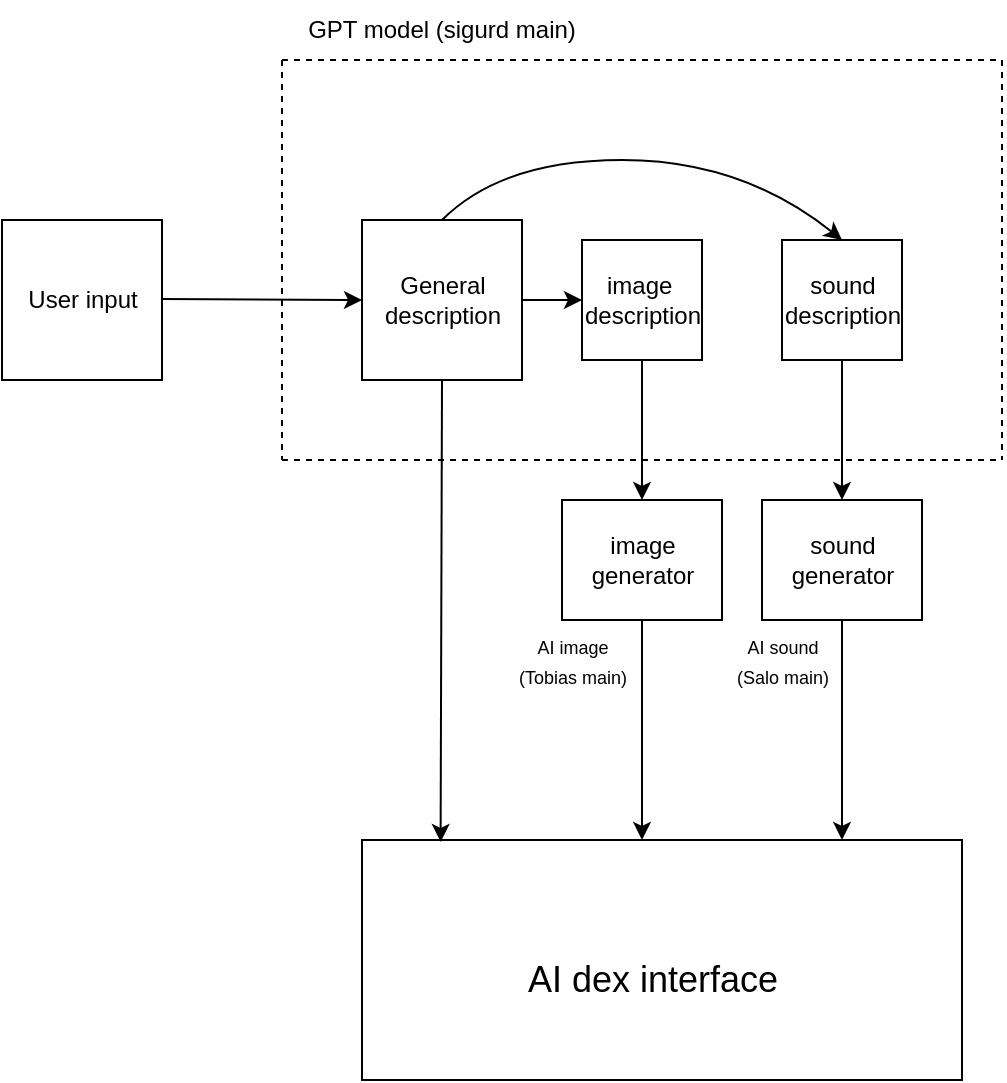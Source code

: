 <mxfile version="24.4.10" type="device">
  <diagram name="Page-1" id="g3O2ZULAyHyjXb7f7m-m">
    <mxGraphModel dx="1009" dy="542" grid="1" gridSize="10" guides="1" tooltips="1" connect="1" arrows="1" fold="1" page="1" pageScale="1" pageWidth="850" pageHeight="1100" math="0" shadow="0">
      <root>
        <mxCell id="0" />
        <mxCell id="1" parent="0" />
        <mxCell id="KrUhF1K8DrwEvhvdqPnf-1" value="" style="whiteSpace=wrap;html=1;aspect=fixed;" parent="1" vertex="1">
          <mxGeometry x="100" y="320" width="80" height="80" as="geometry" />
        </mxCell>
        <mxCell id="KrUhF1K8DrwEvhvdqPnf-4" value="" style="whiteSpace=wrap;html=1;aspect=fixed;" parent="1" vertex="1">
          <mxGeometry x="280" y="320" width="80" height="80" as="geometry" />
        </mxCell>
        <mxCell id="KrUhF1K8DrwEvhvdqPnf-5" value="" style="whiteSpace=wrap;html=1;aspect=fixed;" parent="1" vertex="1">
          <mxGeometry x="390" y="330" width="60" height="60" as="geometry" />
        </mxCell>
        <mxCell id="KrUhF1K8DrwEvhvdqPnf-6" value="" style="rounded=0;whiteSpace=wrap;html=1;" parent="1" vertex="1">
          <mxGeometry x="490" y="330" width="60" height="60" as="geometry" />
        </mxCell>
        <mxCell id="KrUhF1K8DrwEvhvdqPnf-7" value="" style="endArrow=classic;html=1;rounded=0;exitX=1;exitY=0.6;exitDx=0;exitDy=0;exitPerimeter=0;" parent="1" edge="1">
          <mxGeometry width="50" height="50" relative="1" as="geometry">
            <mxPoint x="180" y="359.44" as="sourcePoint" />
            <mxPoint x="280" y="360" as="targetPoint" />
          </mxGeometry>
        </mxCell>
        <mxCell id="KrUhF1K8DrwEvhvdqPnf-9" value="" style="endArrow=classic;html=1;rounded=0;entryX=0;entryY=0.5;entryDx=0;entryDy=0;exitX=1;exitY=0.5;exitDx=0;exitDy=0;" parent="1" source="KrUhF1K8DrwEvhvdqPnf-4" target="KrUhF1K8DrwEvhvdqPnf-5" edge="1">
          <mxGeometry width="50" height="50" relative="1" as="geometry">
            <mxPoint x="360" y="361.429" as="sourcePoint" />
            <mxPoint x="270" y="310" as="targetPoint" />
          </mxGeometry>
        </mxCell>
        <mxCell id="KrUhF1K8DrwEvhvdqPnf-12" value="" style="curved=1;endArrow=classic;html=1;rounded=0;exitX=0.5;exitY=0;exitDx=0;exitDy=0;entryX=0.5;entryY=0;entryDx=0;entryDy=0;" parent="1" source="KrUhF1K8DrwEvhvdqPnf-4" target="KrUhF1K8DrwEvhvdqPnf-6" edge="1">
          <mxGeometry width="50" height="50" relative="1" as="geometry">
            <mxPoint x="440" y="450" as="sourcePoint" />
            <mxPoint x="490" y="400" as="targetPoint" />
            <Array as="points">
              <mxPoint x="350" y="290" />
              <mxPoint x="470" y="290" />
            </Array>
          </mxGeometry>
        </mxCell>
        <mxCell id="KrUhF1K8DrwEvhvdqPnf-13" value="User input" style="text;html=1;align=center;verticalAlign=middle;resizable=0;points=[];autosize=1;strokeColor=none;fillColor=none;" parent="1" vertex="1">
          <mxGeometry x="100" y="345" width="80" height="30" as="geometry" />
        </mxCell>
        <mxCell id="KrUhF1K8DrwEvhvdqPnf-14" value="General&lt;div&gt;description&lt;/div&gt;" style="text;html=1;align=center;verticalAlign=middle;resizable=0;points=[];autosize=1;strokeColor=none;fillColor=none;" parent="1" vertex="1">
          <mxGeometry x="280" y="340" width="80" height="40" as="geometry" />
        </mxCell>
        <mxCell id="KrUhF1K8DrwEvhvdqPnf-15" value="image&amp;nbsp;&lt;div&gt;description&lt;/div&gt;" style="text;html=1;align=center;verticalAlign=middle;resizable=0;points=[];autosize=1;strokeColor=none;fillColor=none;" parent="1" vertex="1">
          <mxGeometry x="380" y="340" width="80" height="40" as="geometry" />
        </mxCell>
        <mxCell id="KrUhF1K8DrwEvhvdqPnf-16" value="sound&lt;div&gt;description&lt;/div&gt;" style="text;html=1;align=center;verticalAlign=middle;resizable=0;points=[];autosize=1;strokeColor=none;fillColor=none;" parent="1" vertex="1">
          <mxGeometry x="480" y="340" width="80" height="40" as="geometry" />
        </mxCell>
        <mxCell id="KrUhF1K8DrwEvhvdqPnf-17" value="" style="rounded=0;whiteSpace=wrap;html=1;" parent="1" vertex="1">
          <mxGeometry x="280" y="630" width="300" height="120" as="geometry" />
        </mxCell>
        <mxCell id="KrUhF1K8DrwEvhvdqPnf-18" value="" style="endArrow=classic;html=1;rounded=0;exitX=0.5;exitY=1;exitDx=0;exitDy=0;entryX=0.131;entryY=0.008;entryDx=0;entryDy=0;entryPerimeter=0;" parent="1" source="KrUhF1K8DrwEvhvdqPnf-4" target="KrUhF1K8DrwEvhvdqPnf-17" edge="1">
          <mxGeometry width="50" height="50" relative="1" as="geometry">
            <mxPoint x="310" y="450" as="sourcePoint" />
            <mxPoint x="360" y="400" as="targetPoint" />
          </mxGeometry>
        </mxCell>
        <mxCell id="KrUhF1K8DrwEvhvdqPnf-19" value="" style="rounded=0;whiteSpace=wrap;html=1;" parent="1" vertex="1">
          <mxGeometry x="380" y="460" width="80" height="60" as="geometry" />
        </mxCell>
        <mxCell id="KrUhF1K8DrwEvhvdqPnf-20" value="image&lt;div&gt;generator&lt;/div&gt;" style="text;html=1;align=center;verticalAlign=middle;resizable=0;points=[];autosize=1;strokeColor=none;fillColor=none;" parent="1" vertex="1">
          <mxGeometry x="385" y="470" width="70" height="40" as="geometry" />
        </mxCell>
        <mxCell id="KrUhF1K8DrwEvhvdqPnf-21" value="" style="rounded=0;whiteSpace=wrap;html=1;" parent="1" vertex="1">
          <mxGeometry x="480" y="460" width="80" height="60" as="geometry" />
        </mxCell>
        <mxCell id="KrUhF1K8DrwEvhvdqPnf-22" value="sound&lt;div&gt;generator&lt;/div&gt;" style="text;html=1;align=center;verticalAlign=middle;resizable=0;points=[];autosize=1;strokeColor=none;fillColor=none;" parent="1" vertex="1">
          <mxGeometry x="485" y="470" width="70" height="40" as="geometry" />
        </mxCell>
        <mxCell id="KrUhF1K8DrwEvhvdqPnf-23" value="" style="endArrow=classic;html=1;rounded=0;exitX=0.5;exitY=1;exitDx=0;exitDy=0;entryX=0.5;entryY=0;entryDx=0;entryDy=0;" parent="1" source="KrUhF1K8DrwEvhvdqPnf-5" target="KrUhF1K8DrwEvhvdqPnf-19" edge="1">
          <mxGeometry width="50" height="50" relative="1" as="geometry">
            <mxPoint x="460" y="560" as="sourcePoint" />
            <mxPoint x="510" y="510" as="targetPoint" />
          </mxGeometry>
        </mxCell>
        <mxCell id="KrUhF1K8DrwEvhvdqPnf-24" value="" style="endArrow=classic;html=1;rounded=0;exitX=0.5;exitY=1;exitDx=0;exitDy=0;" parent="1" source="KrUhF1K8DrwEvhvdqPnf-21" edge="1">
          <mxGeometry width="50" height="50" relative="1" as="geometry">
            <mxPoint x="460" y="560" as="sourcePoint" />
            <mxPoint x="520" y="630" as="targetPoint" />
          </mxGeometry>
        </mxCell>
        <mxCell id="KrUhF1K8DrwEvhvdqPnf-25" value="" style="endArrow=classic;html=1;rounded=0;exitX=0.5;exitY=1;exitDx=0;exitDy=0;entryX=0.5;entryY=0;entryDx=0;entryDy=0;" parent="1" source="KrUhF1K8DrwEvhvdqPnf-6" target="KrUhF1K8DrwEvhvdqPnf-21" edge="1">
          <mxGeometry width="50" height="50" relative="1" as="geometry">
            <mxPoint x="460" y="560" as="sourcePoint" />
            <mxPoint x="510" y="510" as="targetPoint" />
          </mxGeometry>
        </mxCell>
        <mxCell id="KrUhF1K8DrwEvhvdqPnf-26" value="" style="endArrow=classic;html=1;rounded=0;exitX=0.5;exitY=1;exitDx=0;exitDy=0;" parent="1" source="KrUhF1K8DrwEvhvdqPnf-19" edge="1">
          <mxGeometry width="50" height="50" relative="1" as="geometry">
            <mxPoint x="460" y="560" as="sourcePoint" />
            <mxPoint x="420" y="630" as="targetPoint" />
          </mxGeometry>
        </mxCell>
        <mxCell id="KrUhF1K8DrwEvhvdqPnf-27" value="&lt;font style=&quot;font-size: 18px;&quot;&gt;AI dex interface&lt;/font&gt;" style="text;html=1;align=center;verticalAlign=middle;resizable=0;points=[];autosize=1;strokeColor=none;fillColor=none;" parent="1" vertex="1">
          <mxGeometry x="350" y="680" width="150" height="40" as="geometry" />
        </mxCell>
        <mxCell id="KrUhF1K8DrwEvhvdqPnf-28" value="" style="endArrow=none;dashed=1;html=1;rounded=0;" parent="1" edge="1">
          <mxGeometry width="50" height="50" relative="1" as="geometry">
            <mxPoint x="240" y="440" as="sourcePoint" />
            <mxPoint x="600" y="440" as="targetPoint" />
          </mxGeometry>
        </mxCell>
        <mxCell id="KrUhF1K8DrwEvhvdqPnf-29" value="" style="endArrow=none;dashed=1;html=1;rounded=0;" parent="1" edge="1">
          <mxGeometry width="50" height="50" relative="1" as="geometry">
            <mxPoint x="240" y="240" as="sourcePoint" />
            <mxPoint x="600" y="240" as="targetPoint" />
          </mxGeometry>
        </mxCell>
        <mxCell id="KrUhF1K8DrwEvhvdqPnf-30" value="" style="endArrow=none;dashed=1;html=1;rounded=0;" parent="1" edge="1">
          <mxGeometry width="50" height="50" relative="1" as="geometry">
            <mxPoint x="240" y="240" as="sourcePoint" />
            <mxPoint x="240" y="440" as="targetPoint" />
          </mxGeometry>
        </mxCell>
        <mxCell id="KrUhF1K8DrwEvhvdqPnf-31" value="" style="endArrow=none;dashed=1;html=1;rounded=0;" parent="1" edge="1">
          <mxGeometry width="50" height="50" relative="1" as="geometry">
            <mxPoint x="600" y="240" as="sourcePoint" />
            <mxPoint x="600" y="440" as="targetPoint" />
          </mxGeometry>
        </mxCell>
        <mxCell id="KrUhF1K8DrwEvhvdqPnf-32" value="GPT model (sigurd main)" style="text;html=1;align=center;verticalAlign=middle;whiteSpace=wrap;rounded=0;" parent="1" vertex="1">
          <mxGeometry x="240" y="210" width="160" height="30" as="geometry" />
        </mxCell>
        <mxCell id="KrUhF1K8DrwEvhvdqPnf-33" value="&lt;font style=&quot;font-size: 9px;&quot;&gt;AI image&lt;/font&gt;&lt;div&gt;&lt;font style=&quot;font-size: 9px;&quot;&gt;(Tobias main)&lt;/font&gt;&lt;/div&gt;" style="text;html=1;align=center;verticalAlign=middle;resizable=0;points=[];autosize=1;strokeColor=none;fillColor=none;" parent="1" vertex="1">
          <mxGeometry x="345" y="520" width="80" height="40" as="geometry" />
        </mxCell>
        <mxCell id="KrUhF1K8DrwEvhvdqPnf-34" value="&lt;font style=&quot;font-size: 9px;&quot;&gt;AI sound&lt;/font&gt;&lt;div&gt;&lt;font style=&quot;font-size: 9px;&quot;&gt;(Salo main)&lt;/font&gt;&lt;/div&gt;" style="text;html=1;align=center;verticalAlign=middle;resizable=0;points=[];autosize=1;strokeColor=none;fillColor=none;" parent="1" vertex="1">
          <mxGeometry x="455" y="520" width="70" height="40" as="geometry" />
        </mxCell>
      </root>
    </mxGraphModel>
  </diagram>
</mxfile>
